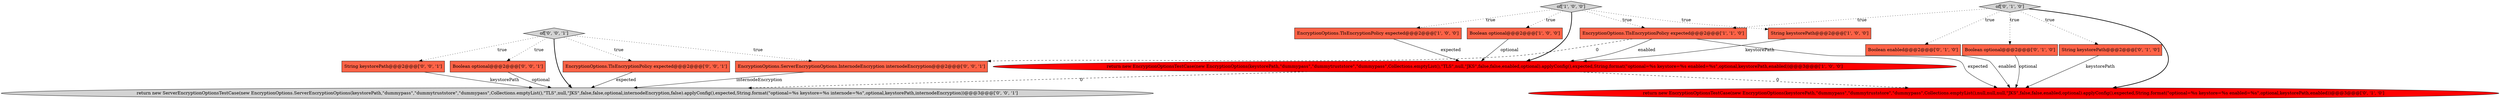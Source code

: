 digraph {
16 [style = filled, label = "EncryptionOptions.ServerEncryptionOptions.InternodeEncryption internodeEncryption@@@2@@@['0', '0', '1']", fillcolor = tomato, shape = box image = "AAA0AAABBB3BBB"];
15 [style = filled, label = "Boolean optional@@@2@@@['0', '0', '1']", fillcolor = tomato, shape = box image = "AAA0AAABBB3BBB"];
4 [style = filled, label = "Boolean optional@@@2@@@['1', '0', '0']", fillcolor = tomato, shape = box image = "AAA0AAABBB1BBB"];
7 [style = filled, label = "Boolean enabled@@@2@@@['0', '1', '0']", fillcolor = tomato, shape = box image = "AAA0AAABBB2BBB"];
2 [style = filled, label = "return new EncryptionOptionsTestCase(new EncryptionOptions(keystorePath,\"dummypass\",\"dummytruststore\",\"dummypass\",Collections.emptyList(),\"TLS\",null,\"JKS\",false,false,enabled,optional).applyConfig(),expected,String.format(\"optional=%s keystore=%s enabled=%s\",optional,keystorePath,enabled))@@@3@@@['1', '0', '0']", fillcolor = red, shape = ellipse image = "AAA1AAABBB1BBB"];
11 [style = filled, label = "of['0', '0', '1']", fillcolor = lightgray, shape = diamond image = "AAA0AAABBB3BBB"];
6 [style = filled, label = "Boolean optional@@@2@@@['0', '1', '0']", fillcolor = tomato, shape = box image = "AAA0AAABBB2BBB"];
10 [style = filled, label = "String keystorePath@@@2@@@['0', '1', '0']", fillcolor = tomato, shape = box image = "AAA0AAABBB2BBB"];
13 [style = filled, label = "EncryptionOptions.TlsEncryptionPolicy expected@@@2@@@['0', '0', '1']", fillcolor = tomato, shape = box image = "AAA0AAABBB3BBB"];
14 [style = filled, label = "return new ServerEncryptionOptionsTestCase(new EncryptionOptions.ServerEncryptionOptions(keystorePath,\"dummypass\",\"dummytruststore\",\"dummypass\",Collections.emptyList(),\"TLS\",null,\"JKS\",false,false,optional,internodeEncryption,false).applyConfig(),expected,String.format(\"optional=%s keystore=%s internode=%s\",optional,keystorePath,internodeEncryption))@@@3@@@['0', '0', '1']", fillcolor = lightgray, shape = ellipse image = "AAA0AAABBB3BBB"];
1 [style = filled, label = "EncryptionOptions.TlsEncryptionPolicy expected@@@2@@@['1', '0', '0']", fillcolor = tomato, shape = box image = "AAA0AAABBB1BBB"];
0 [style = filled, label = "String keystorePath@@@2@@@['1', '0', '0']", fillcolor = tomato, shape = box image = "AAA0AAABBB1BBB"];
8 [style = filled, label = "of['0', '1', '0']", fillcolor = lightgray, shape = diamond image = "AAA0AAABBB2BBB"];
3 [style = filled, label = "of['1', '0', '0']", fillcolor = lightgray, shape = diamond image = "AAA0AAABBB1BBB"];
9 [style = filled, label = "return new EncryptionOptionsTestCase(new EncryptionOptions(keystorePath,\"dummypass\",\"dummytruststore\",\"dummypass\",Collections.emptyList(),null,null,null,\"JKS\",false,false,enabled,optional).applyConfig(),expected,String.format(\"optional=%s keystore=%s enabled=%s\",optional,keystorePath,enabled))@@@3@@@['0', '1', '0']", fillcolor = red, shape = ellipse image = "AAA1AAABBB2BBB"];
12 [style = filled, label = "String keystorePath@@@2@@@['0', '0', '1']", fillcolor = tomato, shape = box image = "AAA0AAABBB3BBB"];
5 [style = filled, label = "EncryptionOptions.TlsEncryptionPolicy expected@@@2@@@['1', '1', '0']", fillcolor = tomato, shape = box image = "AAA0AAABBB1BBB"];
10->9 [style = solid, label="keystorePath"];
5->2 [style = solid, label="enabled"];
5->9 [style = solid, label="expected"];
11->14 [style = bold, label=""];
1->2 [style = solid, label="expected"];
11->12 [style = dotted, label="true"];
3->4 [style = dotted, label="true"];
8->7 [style = dotted, label="true"];
7->9 [style = solid, label="enabled"];
11->13 [style = dotted, label="true"];
8->10 [style = dotted, label="true"];
16->14 [style = solid, label="internodeEncryption"];
5->16 [style = dashed, label="0"];
3->5 [style = dotted, label="true"];
8->6 [style = dotted, label="true"];
2->14 [style = dashed, label="0"];
3->2 [style = bold, label=""];
8->5 [style = dotted, label="true"];
13->14 [style = solid, label="expected"];
6->9 [style = solid, label="optional"];
2->9 [style = dashed, label="0"];
12->14 [style = solid, label="keystorePath"];
3->0 [style = dotted, label="true"];
8->9 [style = bold, label=""];
0->2 [style = solid, label="keystorePath"];
11->16 [style = dotted, label="true"];
11->15 [style = dotted, label="true"];
15->14 [style = solid, label="optional"];
4->2 [style = solid, label="optional"];
3->1 [style = dotted, label="true"];
}
